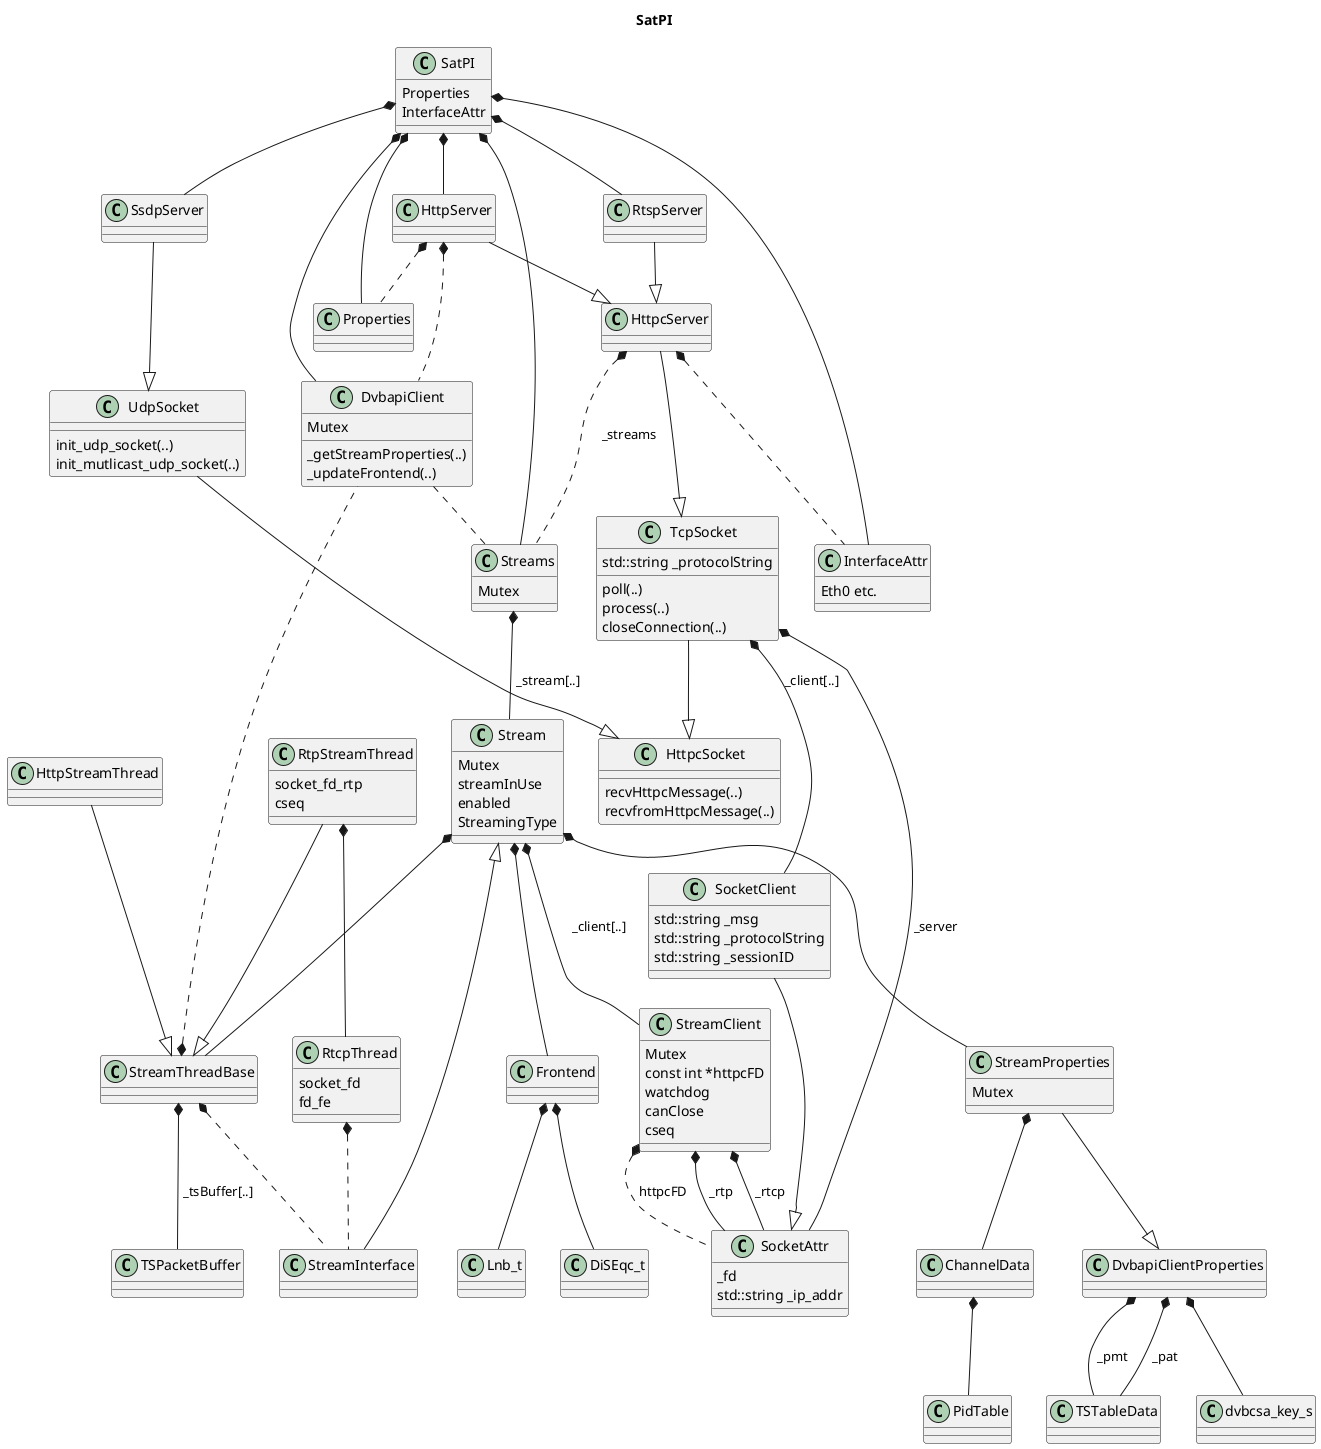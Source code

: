 @startuml

hide footbox

title SatPI

SatPI *-- DvbapiClient
SatPI *-- Streams
SatPI *-- RtspServer
SatPI *-- HttpServer
SatPI *-- SsdpServer
SatPI *-- Properties
SatPI *-- InterfaceAttr


class SatPI {
  Properties
  InterfaceAttr
}

class InterfaceAttr {
  Eth0 etc.
}

class HttpcSocket {
  recvHttpcMessage(..)
  recvfromHttpcMessage(..)
}

SocketClient --|> SocketAttr
class SocketClient {
  std::string _msg
  std::string _protocolString
  std::string _sessionID
}

class SocketAttr {
  _fd
  std::string _ip_addr
}

TcpSocket --|> HttpcSocket
TcpSocket *-- SocketAttr : "_server"
TcpSocket *-- SocketClient : "_client[..]"
class TcpSocket {
  poll(..)
  process(..)
  closeConnection(..)
  std::string _protocolString
}

UdpSocket --|> HttpcSocket
class UdpSocket {
  init_udp_socket(..)
  init_mutlicast_udp_socket(..)
}

SsdpServer --|> UdpSocket

RtspServer --|> HttpcServer

HttpServer --|> HttpcServer
HttpServer *.. Properties
HttpServer *.. DvbapiClient

HttpcServer --|> TcpSocket
HttpcServer *.. Streams : "_streams"
HttpcServer *.. InterfaceAttr

StreamInterface --|> Stream

Stream *-- StreamClient : " _client[..] "
Stream *-- StreamProperties
Stream *-- Frontend
Stream *-- StreamThreadBase
class Stream {
  Mutex
  streamInUse
  enabled
  StreamingType
}

Streams *-- Stream : " _stream[..] "
class Streams {
  Mutex
}

StreamClient *-- SocketAttr : " _rtp "
StreamClient *-- SocketAttr : " _rtcp "
StreamClient *.. SocketAttr : " httpcFD "
class StreamClient {
  Mutex
  const int *httpcFD
  watchdog
  canClose
  cseq
}

StreamThreadBase *.. DvbapiClient
StreamThreadBase *-- TSPacketBuffer : " _tsBuffer[..] "
StreamThreadBase *.. StreamInterface
class StreamThreadBase {
}


RtpStreamThread --|> StreamThreadBase
RtpStreamThread *-- RtcpThread
class RtpStreamThread {
  socket_fd_rtp
  cseq
}

RtcpThread *.. StreamInterface
class RtcpThread {
  socket_fd
  fd_fe
}

HttpStreamThread --|> StreamThreadBase

DvbapiClientProperties *-- dvbcsa_key_s
DvbapiClientProperties *-- TSTableData : " _pat "
DvbapiClientProperties *-- TSTableData : " _pmt "

StreamProperties *-- ChannelData
StreamProperties --|> DvbapiClientProperties
class StreamProperties {
  Mutex
}

DvbapiClient  .  Streams
class DvbapiClient {
  Mutex
  _getStreamProperties(..)
  _updateFrontend(..)
}

Frontend *-- Lnb_t
Frontend *-- DiSEqc_t

ChannelData *-- PidTable

@enduml

